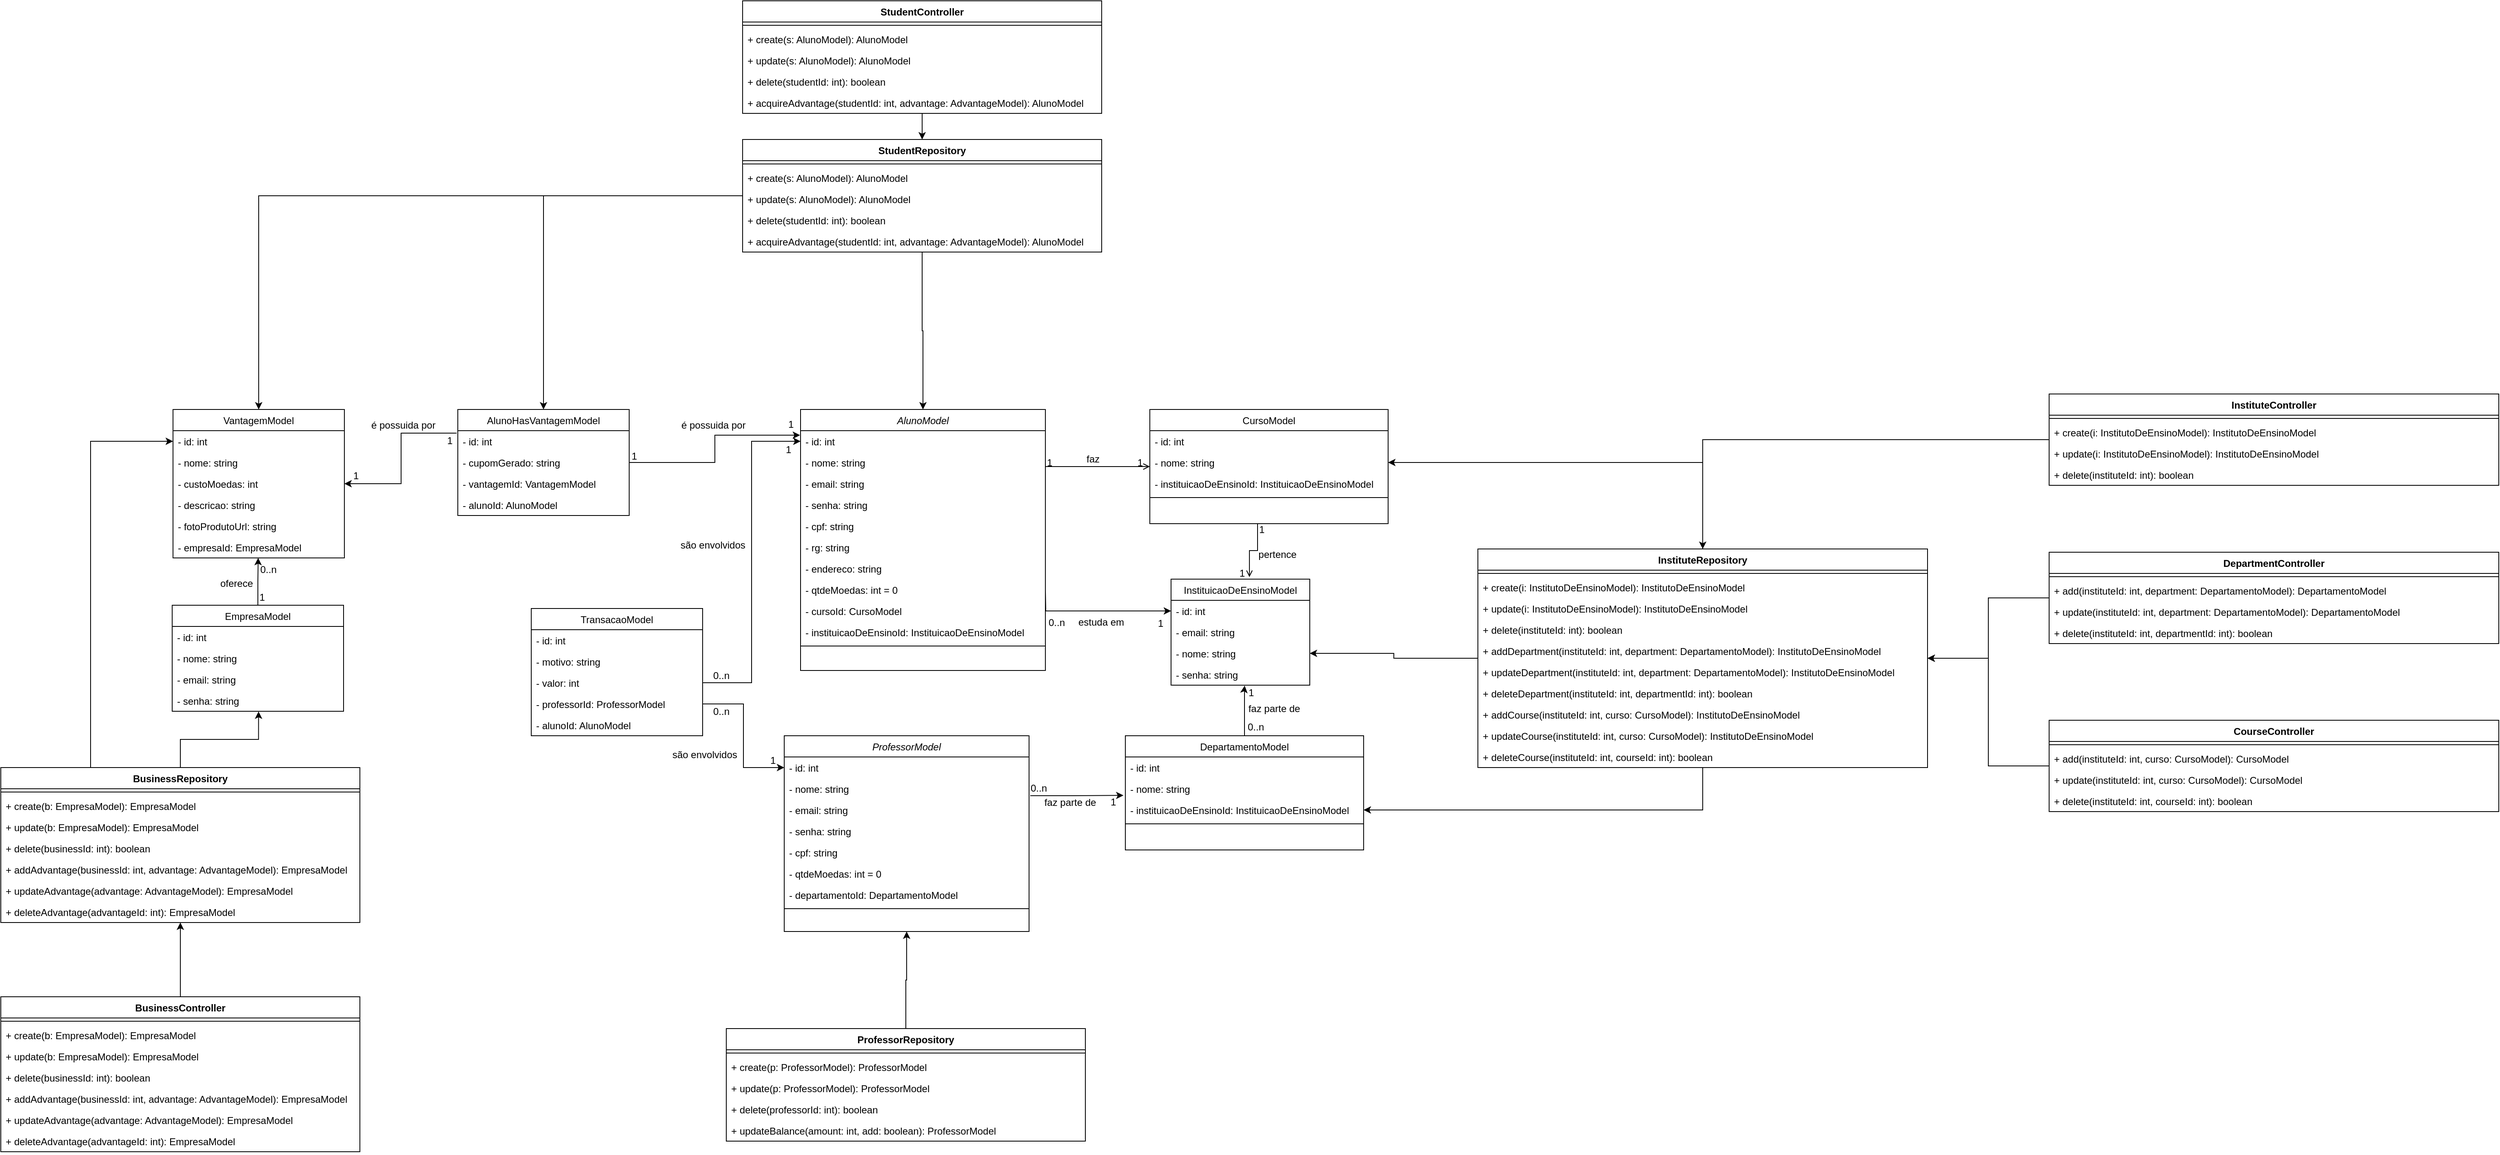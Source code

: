 <mxfile version="20.4.0" type="google"><diagram id="C5RBs43oDa-KdzZeNtuy" name="Page-1"><mxGraphModel grid="1" page="1" gridSize="10" guides="1" tooltips="1" connect="1" arrows="1" fold="1" pageScale="1" pageWidth="827" pageHeight="1169" math="0" shadow="0"><root><mxCell id="WIyWlLk6GJQsqaUBKTNV-0"/><mxCell id="WIyWlLk6GJQsqaUBKTNV-1" parent="WIyWlLk6GJQsqaUBKTNV-0"/><mxCell id="zkfFHV4jXpPFQw0GAbJ--0" value="AlunoModel" style="swimlane;fontStyle=2;align=center;verticalAlign=top;childLayout=stackLayout;horizontal=1;startSize=26;horizontalStack=0;resizeParent=1;resizeLast=0;collapsible=1;marginBottom=0;rounded=0;shadow=0;strokeWidth=1;" vertex="1" parent="WIyWlLk6GJQsqaUBKTNV-1"><mxGeometry x="80" y="120" width="300" height="320" as="geometry"><mxRectangle x="230" y="140" width="160" height="26" as="alternateBounds"/></mxGeometry></mxCell><mxCell id="zkfFHV4jXpPFQw0GAbJ--1" value="- id: int" style="text;align=left;verticalAlign=top;spacingLeft=4;spacingRight=4;overflow=hidden;rotatable=0;points=[[0,0.5],[1,0.5]];portConstraint=eastwest;" vertex="1" parent="zkfFHV4jXpPFQw0GAbJ--0"><mxGeometry y="26" width="300" height="26" as="geometry"/></mxCell><mxCell id="GWnIrYg1Y7RMUdpwBtAG-14" value="- nome: string" style="text;align=left;verticalAlign=top;spacingLeft=4;spacingRight=4;overflow=hidden;rotatable=0;points=[[0,0.5],[1,0.5]];portConstraint=eastwest;" vertex="1" parent="zkfFHV4jXpPFQw0GAbJ--0"><mxGeometry y="52" width="300" height="26" as="geometry"/></mxCell><mxCell id="zkfFHV4jXpPFQw0GAbJ--2" value="- email: string" style="text;align=left;verticalAlign=top;spacingLeft=4;spacingRight=4;overflow=hidden;rotatable=0;points=[[0,0.5],[1,0.5]];portConstraint=eastwest;rounded=0;shadow=0;html=0;" vertex="1" parent="zkfFHV4jXpPFQw0GAbJ--0"><mxGeometry y="78" width="300" height="26" as="geometry"/></mxCell><mxCell id="zkfFHV4jXpPFQw0GAbJ--3" value="- senha: string" style="text;align=left;verticalAlign=top;spacingLeft=4;spacingRight=4;overflow=hidden;rotatable=0;points=[[0,0.5],[1,0.5]];portConstraint=eastwest;rounded=0;shadow=0;html=0;" vertex="1" parent="zkfFHV4jXpPFQw0GAbJ--0"><mxGeometry y="104" width="300" height="26" as="geometry"/></mxCell><mxCell id="GWnIrYg1Y7RMUdpwBtAG-0" value="- cpf: string" style="text;align=left;verticalAlign=top;spacingLeft=4;spacingRight=4;overflow=hidden;rotatable=0;points=[[0,0.5],[1,0.5]];portConstraint=eastwest;rounded=0;shadow=0;html=0;" vertex="1" parent="zkfFHV4jXpPFQw0GAbJ--0"><mxGeometry y="130" width="300" height="26" as="geometry"/></mxCell><mxCell id="GWnIrYg1Y7RMUdpwBtAG-1" value="- rg: string" style="text;align=left;verticalAlign=top;spacingLeft=4;spacingRight=4;overflow=hidden;rotatable=0;points=[[0,0.5],[1,0.5]];portConstraint=eastwest;rounded=0;shadow=0;html=0;" vertex="1" parent="zkfFHV4jXpPFQw0GAbJ--0"><mxGeometry y="156" width="300" height="26" as="geometry"/></mxCell><mxCell id="GWnIrYg1Y7RMUdpwBtAG-2" value="- endereco: string" style="text;align=left;verticalAlign=top;spacingLeft=4;spacingRight=4;overflow=hidden;rotatable=0;points=[[0,0.5],[1,0.5]];portConstraint=eastwest;rounded=0;shadow=0;html=0;" vertex="1" parent="zkfFHV4jXpPFQw0GAbJ--0"><mxGeometry y="182" width="300" height="26" as="geometry"/></mxCell><mxCell id="GWnIrYg1Y7RMUdpwBtAG-31" value="- qtdeMoedas: int = 0" style="text;align=left;verticalAlign=top;spacingLeft=4;spacingRight=4;overflow=hidden;rotatable=0;points=[[0,0.5],[1,0.5]];portConstraint=eastwest;rounded=0;shadow=0;html=0;" vertex="1" parent="zkfFHV4jXpPFQw0GAbJ--0"><mxGeometry y="208" width="300" height="26" as="geometry"/></mxCell><mxCell id="GWnIrYg1Y7RMUdpwBtAG-4" value="- cursoId: CursoModel" style="text;align=left;verticalAlign=top;spacingLeft=4;spacingRight=4;overflow=hidden;rotatable=0;points=[[0,0.5],[1,0.5]];portConstraint=eastwest;rounded=0;shadow=0;html=0;" vertex="1" parent="zkfFHV4jXpPFQw0GAbJ--0"><mxGeometry y="234" width="300" height="26" as="geometry"/></mxCell><mxCell id="GWnIrYg1Y7RMUdpwBtAG-5" value="- instituicaoDeEnsinoId: InstituicaoDeEnsinoModel" style="text;align=left;verticalAlign=top;spacingLeft=4;spacingRight=4;overflow=hidden;rotatable=0;points=[[0,0.5],[1,0.5]];portConstraint=eastwest;rounded=0;shadow=0;html=0;" vertex="1" parent="zkfFHV4jXpPFQw0GAbJ--0"><mxGeometry y="260" width="300" height="26" as="geometry"/></mxCell><mxCell id="zkfFHV4jXpPFQw0GAbJ--4" value="" style="line;html=1;strokeWidth=1;align=left;verticalAlign=middle;spacingTop=-1;spacingLeft=3;spacingRight=3;rotatable=0;labelPosition=right;points=[];portConstraint=eastwest;" vertex="1" parent="zkfFHV4jXpPFQw0GAbJ--0"><mxGeometry y="286" width="300" height="8" as="geometry"/></mxCell><mxCell id="zkfFHV4jXpPFQw0GAbJ--17" value="CursoModel" style="swimlane;fontStyle=0;align=center;verticalAlign=top;childLayout=stackLayout;horizontal=1;startSize=26;horizontalStack=0;resizeParent=1;resizeLast=0;collapsible=1;marginBottom=0;rounded=0;shadow=0;strokeWidth=1;" vertex="1" parent="WIyWlLk6GJQsqaUBKTNV-1"><mxGeometry x="508" y="120" width="292" height="140" as="geometry"><mxRectangle x="550" y="140" width="160" height="26" as="alternateBounds"/></mxGeometry></mxCell><mxCell id="zkfFHV4jXpPFQw0GAbJ--18" value="- id: int" style="text;align=left;verticalAlign=top;spacingLeft=4;spacingRight=4;overflow=hidden;rotatable=0;points=[[0,0.5],[1,0.5]];portConstraint=eastwest;" vertex="1" parent="zkfFHV4jXpPFQw0GAbJ--17"><mxGeometry y="26" width="292" height="26" as="geometry"/></mxCell><mxCell id="zkfFHV4jXpPFQw0GAbJ--19" value="- nome: string" style="text;align=left;verticalAlign=top;spacingLeft=4;spacingRight=4;overflow=hidden;rotatable=0;points=[[0,0.5],[1,0.5]];portConstraint=eastwest;rounded=0;shadow=0;html=0;" vertex="1" parent="zkfFHV4jXpPFQw0GAbJ--17"><mxGeometry y="52" width="292" height="26" as="geometry"/></mxCell><mxCell id="zkfFHV4jXpPFQw0GAbJ--20" value="- instituicaoDeEnsinoId: InstituicaoDeEnsinoModel" style="text;align=left;verticalAlign=top;spacingLeft=4;spacingRight=4;overflow=hidden;rotatable=0;points=[[0,0.5],[1,0.5]];portConstraint=eastwest;rounded=0;shadow=0;html=0;" vertex="1" parent="zkfFHV4jXpPFQw0GAbJ--17"><mxGeometry y="78" width="292" height="26" as="geometry"/></mxCell><mxCell id="zkfFHV4jXpPFQw0GAbJ--23" value="" style="line;html=1;strokeWidth=1;align=left;verticalAlign=middle;spacingTop=-1;spacingLeft=3;spacingRight=3;rotatable=0;labelPosition=right;points=[];portConstraint=eastwest;" vertex="1" parent="zkfFHV4jXpPFQw0GAbJ--17"><mxGeometry y="104" width="292" height="8" as="geometry"/></mxCell><mxCell id="zkfFHV4jXpPFQw0GAbJ--26" value="" style="endArrow=open;shadow=0;strokeWidth=1;rounded=0;endFill=1;edgeStyle=elbowEdgeStyle;elbow=vertical;" edge="1" parent="WIyWlLk6GJQsqaUBKTNV-1" source="zkfFHV4jXpPFQw0GAbJ--0" target="zkfFHV4jXpPFQw0GAbJ--17"><mxGeometry x="0.5" y="41" relative="1" as="geometry"><mxPoint x="380" y="192" as="sourcePoint"/><mxPoint x="540" y="192" as="targetPoint"/><mxPoint x="-40" y="32" as="offset"/></mxGeometry></mxCell><mxCell id="zkfFHV4jXpPFQw0GAbJ--27" value="1" style="resizable=0;align=left;verticalAlign=bottom;labelBackgroundColor=none;fontSize=12;" connectable="0" vertex="1" parent="zkfFHV4jXpPFQw0GAbJ--26"><mxGeometry x="-1" relative="1" as="geometry"><mxPoint y="4" as="offset"/></mxGeometry></mxCell><mxCell id="zkfFHV4jXpPFQw0GAbJ--28" value="1" style="resizable=0;align=right;verticalAlign=bottom;labelBackgroundColor=none;fontSize=12;" connectable="0" vertex="1" parent="zkfFHV4jXpPFQw0GAbJ--26"><mxGeometry x="1" relative="1" as="geometry"><mxPoint x="-7" y="4" as="offset"/></mxGeometry></mxCell><mxCell id="zkfFHV4jXpPFQw0GAbJ--29" value="faz" style="text;html=1;resizable=0;points=[];;align=center;verticalAlign=middle;labelBackgroundColor=none;rounded=0;shadow=0;strokeWidth=1;fontSize=12;" vertex="1" connectable="0" parent="zkfFHV4jXpPFQw0GAbJ--26"><mxGeometry x="0.5" y="49" relative="1" as="geometry"><mxPoint x="-38" y="40" as="offset"/></mxGeometry></mxCell><mxCell id="GWnIrYg1Y7RMUdpwBtAG-20" value="estuda em" style="text;html=1;resizable=0;points=[];;align=center;verticalAlign=middle;labelBackgroundColor=none;rounded=0;shadow=0;strokeWidth=1;fontSize=12;" connectable="0" vertex="1" parent="zkfFHV4jXpPFQw0GAbJ--26"><mxGeometry x="0.5" y="49" relative="1" as="geometry"><mxPoint x="-28" y="240" as="offset"/></mxGeometry></mxCell><mxCell id="GWnIrYg1Y7RMUdpwBtAG-21" value="0..n" style="resizable=0;align=left;verticalAlign=bottom;labelBackgroundColor=none;fontSize=12;" connectable="0" vertex="1" parent="zkfFHV4jXpPFQw0GAbJ--26"><mxGeometry x="-1" relative="1" as="geometry"><mxPoint x="2" y="200" as="offset"/></mxGeometry></mxCell><mxCell id="GWnIrYg1Y7RMUdpwBtAG-22" value="1" style="resizable=0;align=left;verticalAlign=bottom;labelBackgroundColor=none;fontSize=12;" connectable="0" vertex="1" parent="zkfFHV4jXpPFQw0GAbJ--26"><mxGeometry x="-1" relative="1" as="geometry"><mxPoint x="136" y="201" as="offset"/></mxGeometry></mxCell><mxCell id="GWnIrYg1Y7RMUdpwBtAG-35" value="faz parte de" style="text;html=1;resizable=0;points=[];;align=center;verticalAlign=middle;labelBackgroundColor=none;rounded=0;shadow=0;strokeWidth=1;fontSize=12;" connectable="0" vertex="1" parent="zkfFHV4jXpPFQw0GAbJ--26"><mxGeometry x="0.5" y="49" relative="1" as="geometry"><mxPoint x="184" y="346" as="offset"/></mxGeometry></mxCell><mxCell id="GWnIrYg1Y7RMUdpwBtAG-36" value="1" style="resizable=0;align=left;verticalAlign=bottom;labelBackgroundColor=none;fontSize=12;" connectable="0" vertex="1" parent="zkfFHV4jXpPFQw0GAbJ--26"><mxGeometry x="-1" relative="1" as="geometry"><mxPoint x="247" y="286" as="offset"/></mxGeometry></mxCell><mxCell id="GWnIrYg1Y7RMUdpwBtAG-37" value="0..n" style="resizable=0;align=left;verticalAlign=bottom;labelBackgroundColor=none;fontSize=12;" connectable="0" vertex="1" parent="zkfFHV4jXpPFQw0GAbJ--26"><mxGeometry x="-1" relative="1" as="geometry"><mxPoint x="246" y="328" as="offset"/></mxGeometry></mxCell><mxCell id="GWnIrYg1Y7RMUdpwBtAG-53" value="1" style="resizable=0;align=left;verticalAlign=bottom;labelBackgroundColor=none;fontSize=12;" connectable="0" vertex="1" parent="zkfFHV4jXpPFQw0GAbJ--26"><mxGeometry x="-1" relative="1" as="geometry"><mxPoint x="78" y="420" as="offset"/></mxGeometry></mxCell><mxCell id="GWnIrYg1Y7RMUdpwBtAG-54" value="faz parte de" style="text;html=1;resizable=0;points=[];;align=center;verticalAlign=middle;labelBackgroundColor=none;rounded=0;shadow=0;strokeWidth=1;fontSize=12;" connectable="0" vertex="1" parent="zkfFHV4jXpPFQw0GAbJ--26"><mxGeometry x="0.5" y="49" relative="1" as="geometry"><mxPoint x="-66" y="461" as="offset"/></mxGeometry></mxCell><mxCell id="GWnIrYg1Y7RMUdpwBtAG-55" value="0..n" style="resizable=0;align=left;verticalAlign=bottom;labelBackgroundColor=none;fontSize=12;" connectable="0" vertex="1" parent="zkfFHV4jXpPFQw0GAbJ--26"><mxGeometry x="-1" relative="1" as="geometry"><mxPoint x="-20" y="403" as="offset"/></mxGeometry></mxCell><mxCell id="GWnIrYg1Y7RMUdpwBtAG-68" value="1" style="resizable=0;align=left;verticalAlign=bottom;labelBackgroundColor=none;fontSize=12;" connectable="0" vertex="1" parent="zkfFHV4jXpPFQw0GAbJ--26"><mxGeometry x="-1" relative="1" as="geometry"><mxPoint x="-320" y="-12" as="offset"/></mxGeometry></mxCell><mxCell id="GWnIrYg1Y7RMUdpwBtAG-69" value="0..n" style="resizable=0;align=left;verticalAlign=bottom;labelBackgroundColor=none;fontSize=12;" connectable="0" vertex="1" parent="zkfFHV4jXpPFQw0GAbJ--26"><mxGeometry x="-1" relative="1" as="geometry"><mxPoint x="-409" y="265" as="offset"/></mxGeometry></mxCell><mxCell id="GWnIrYg1Y7RMUdpwBtAG-70" value="são envolvidos" style="resizable=0;align=left;verticalAlign=bottom;labelBackgroundColor=none;fontSize=12;" connectable="0" vertex="1" parent="zkfFHV4jXpPFQw0GAbJ--26"><mxGeometry x="-1" relative="1" as="geometry"><mxPoint x="-449" y="105" as="offset"/></mxGeometry></mxCell><mxCell id="GWnIrYg1Y7RMUdpwBtAG-72" value="0..n" style="resizable=0;align=left;verticalAlign=bottom;labelBackgroundColor=none;fontSize=12;" connectable="0" vertex="1" parent="zkfFHV4jXpPFQw0GAbJ--26"><mxGeometry x="-1" relative="1" as="geometry"><mxPoint x="-409" y="309" as="offset"/></mxGeometry></mxCell><mxCell id="GWnIrYg1Y7RMUdpwBtAG-73" value="1" style="resizable=0;align=left;verticalAlign=bottom;labelBackgroundColor=none;fontSize=12;" connectable="0" vertex="1" parent="zkfFHV4jXpPFQw0GAbJ--26"><mxGeometry x="-1" relative="1" as="geometry"><mxPoint x="-339" y="369" as="offset"/></mxGeometry></mxCell><mxCell id="GWnIrYg1Y7RMUdpwBtAG-74" value="são envolvidos" style="resizable=0;align=left;verticalAlign=bottom;labelBackgroundColor=none;fontSize=12;" connectable="0" vertex="1" parent="zkfFHV4jXpPFQw0GAbJ--26"><mxGeometry x="-1" relative="1" as="geometry"><mxPoint x="-459" y="362" as="offset"/></mxGeometry></mxCell><mxCell id="GWnIrYg1Y7RMUdpwBtAG-90" value="oferece" style="resizable=0;align=left;verticalAlign=bottom;labelBackgroundColor=none;fontSize=12;" connectable="0" vertex="1" parent="zkfFHV4jXpPFQw0GAbJ--26"><mxGeometry x="-1" relative="1" as="geometry"><mxPoint x="-1013" y="152" as="offset"/></mxGeometry></mxCell><mxCell id="GWnIrYg1Y7RMUdpwBtAG-91" value="1" style="resizable=0;align=left;verticalAlign=bottom;labelBackgroundColor=none;fontSize=12;" connectable="0" vertex="1" parent="zkfFHV4jXpPFQw0GAbJ--26"><mxGeometry x="-1" relative="1" as="geometry"><mxPoint x="-965" y="169" as="offset"/></mxGeometry></mxCell><mxCell id="GWnIrYg1Y7RMUdpwBtAG-92" value="0..n" style="resizable=0;align=left;verticalAlign=bottom;labelBackgroundColor=none;fontSize=12;" connectable="0" vertex="1" parent="zkfFHV4jXpPFQw0GAbJ--26"><mxGeometry x="-1" relative="1" as="geometry"><mxPoint x="-964" y="135" as="offset"/></mxGeometry></mxCell><mxCell id="GWnIrYg1Y7RMUdpwBtAG-102" value="1" style="resizable=0;align=left;verticalAlign=bottom;labelBackgroundColor=none;fontSize=12;" connectable="0" vertex="1" parent="zkfFHV4jXpPFQw0GAbJ--26"><mxGeometry x="-1" relative="1" as="geometry"><mxPoint x="-850" y="20" as="offset"/></mxGeometry></mxCell><mxCell id="GWnIrYg1Y7RMUdpwBtAG-103" value="1" style="resizable=0;align=left;verticalAlign=bottom;labelBackgroundColor=none;fontSize=12;" connectable="0" vertex="1" parent="zkfFHV4jXpPFQw0GAbJ--26"><mxGeometry x="-1" relative="1" as="geometry"><mxPoint x="-735" y="-23" as="offset"/></mxGeometry></mxCell><mxCell id="GWnIrYg1Y7RMUdpwBtAG-104" value="é possuida por" style="resizable=1;align=left;verticalAlign=bottom;labelBackgroundColor=none;fontSize=12;movable=1;rotatable=1;deletable=1;editable=1;connectable=1;" connectable="0" vertex="1" parent="zkfFHV4jXpPFQw0GAbJ--26"><mxGeometry x="-1" relative="1" as="geometry"><mxPoint x="-828" y="-42" as="offset"/></mxGeometry></mxCell><mxCell id="GWnIrYg1Y7RMUdpwBtAG-106" value="1" style="resizable=0;align=left;verticalAlign=bottom;labelBackgroundColor=none;fontSize=12;" connectable="0" vertex="1" parent="zkfFHV4jXpPFQw0GAbJ--26"><mxGeometry x="-1" relative="1" as="geometry"><mxPoint x="-317" y="-43" as="offset"/></mxGeometry></mxCell><mxCell id="GWnIrYg1Y7RMUdpwBtAG-107" value="1" style="resizable=0;align=left;verticalAlign=bottom;labelBackgroundColor=none;fontSize=12;" connectable="0" vertex="1" parent="zkfFHV4jXpPFQw0GAbJ--26"><mxGeometry x="-1" relative="1" as="geometry"><mxPoint x="-509" y="-4" as="offset"/></mxGeometry></mxCell><mxCell id="GWnIrYg1Y7RMUdpwBtAG-109" value="é possuida por" style="resizable=1;align=left;verticalAlign=bottom;labelBackgroundColor=none;fontSize=12;movable=1;rotatable=1;deletable=1;editable=1;connectable=1;" connectable="0" vertex="1" parent="zkfFHV4jXpPFQw0GAbJ--26"><mxGeometry x="-1" relative="1" as="geometry"><mxPoint x="-448" y="-42" as="offset"/></mxGeometry></mxCell><mxCell id="GWnIrYg1Y7RMUdpwBtAG-6" value="InstituicaoDeEnsinoModel" style="swimlane;fontStyle=0;childLayout=stackLayout;horizontal=1;startSize=26;fillColor=none;horizontalStack=0;resizeParent=1;resizeParentMax=0;resizeLast=0;collapsible=1;marginBottom=0;" vertex="1" parent="WIyWlLk6GJQsqaUBKTNV-1"><mxGeometry x="534" y="328" width="170" height="130" as="geometry"/></mxCell><mxCell id="GWnIrYg1Y7RMUdpwBtAG-7" value="- id: int" style="text;strokeColor=none;fillColor=none;align=left;verticalAlign=top;spacingLeft=4;spacingRight=4;overflow=hidden;rotatable=0;points=[[0,0.5],[1,0.5]];portConstraint=eastwest;" vertex="1" parent="GWnIrYg1Y7RMUdpwBtAG-6"><mxGeometry y="26" width="170" height="26" as="geometry"/></mxCell><mxCell id="GWnIrYg1Y7RMUdpwBtAG-23" value="- email: string" style="text;strokeColor=none;fillColor=none;align=left;verticalAlign=top;spacingLeft=4;spacingRight=4;overflow=hidden;rotatable=0;points=[[0,0.5],[1,0.5]];portConstraint=eastwest;" vertex="1" parent="GWnIrYg1Y7RMUdpwBtAG-6"><mxGeometry y="52" width="170" height="26" as="geometry"/></mxCell><mxCell id="GWnIrYg1Y7RMUdpwBtAG-8" value="- nome: string" style="text;strokeColor=none;fillColor=none;align=left;verticalAlign=top;spacingLeft=4;spacingRight=4;overflow=hidden;rotatable=0;points=[[0,0.5],[1,0.5]];portConstraint=eastwest;" vertex="1" parent="GWnIrYg1Y7RMUdpwBtAG-6"><mxGeometry y="78" width="170" height="26" as="geometry"/></mxCell><mxCell id="GWnIrYg1Y7RMUdpwBtAG-24" value="- senha: string" style="text;strokeColor=none;fillColor=none;align=left;verticalAlign=top;spacingLeft=4;spacingRight=4;overflow=hidden;rotatable=0;points=[[0,0.5],[1,0.5]];portConstraint=eastwest;" vertex="1" parent="GWnIrYg1Y7RMUdpwBtAG-6"><mxGeometry y="104" width="170" height="26" as="geometry"/></mxCell><mxCell id="GWnIrYg1Y7RMUdpwBtAG-15" value="" style="endArrow=open;shadow=0;strokeWidth=1;rounded=0;endFill=1;edgeStyle=elbowEdgeStyle;elbow=vertical;entryX=0.565;entryY=-0.019;entryDx=0;entryDy=0;entryPerimeter=0;" edge="1" parent="WIyWlLk6GJQsqaUBKTNV-1" target="GWnIrYg1Y7RMUdpwBtAG-6"><mxGeometry x="0.5" y="41" relative="1" as="geometry"><mxPoint x="640" y="260" as="sourcePoint"/><mxPoint x="630" y="260" as="targetPoint"/><mxPoint x="-40" y="32" as="offset"/></mxGeometry></mxCell><mxCell id="GWnIrYg1Y7RMUdpwBtAG-16" value="1" style="resizable=0;align=left;verticalAlign=bottom;labelBackgroundColor=none;fontSize=12;" connectable="0" vertex="1" parent="GWnIrYg1Y7RMUdpwBtAG-15"><mxGeometry x="-1" relative="1" as="geometry"><mxPoint y="16" as="offset"/></mxGeometry></mxCell><mxCell id="GWnIrYg1Y7RMUdpwBtAG-17" value="1" style="resizable=0;align=right;verticalAlign=bottom;labelBackgroundColor=none;fontSize=12;" connectable="0" vertex="1" parent="GWnIrYg1Y7RMUdpwBtAG-15"><mxGeometry x="1" relative="1" as="geometry"><mxPoint x="-4" y="4" as="offset"/></mxGeometry></mxCell><mxCell id="GWnIrYg1Y7RMUdpwBtAG-18" value="pertence" style="text;html=1;resizable=0;points=[];;align=center;verticalAlign=middle;labelBackgroundColor=none;rounded=0;shadow=0;strokeWidth=1;fontSize=12;" connectable="0" vertex="1" parent="GWnIrYg1Y7RMUdpwBtAG-15"><mxGeometry x="0.5" y="49" relative="1" as="geometry"><mxPoint x="-15" y="-9" as="offset"/></mxGeometry></mxCell><mxCell id="GWnIrYg1Y7RMUdpwBtAG-19" style="edgeStyle=orthogonalEdgeStyle;rounded=0;orthogonalLoop=1;jettySize=auto;html=1;exitX=1;exitY=0.5;exitDx=0;exitDy=0;entryX=0;entryY=0.5;entryDx=0;entryDy=0;" edge="1" parent="WIyWlLk6GJQsqaUBKTNV-1" target="GWnIrYg1Y7RMUdpwBtAG-7"><mxGeometry relative="1" as="geometry"><mxPoint x="380" y="341" as="sourcePoint"/></mxGeometry></mxCell><mxCell id="GWnIrYg1Y7RMUdpwBtAG-26" value="DepartamentoModel" style="swimlane;fontStyle=0;align=center;verticalAlign=top;childLayout=stackLayout;horizontal=1;startSize=26;horizontalStack=0;resizeParent=1;resizeLast=0;collapsible=1;marginBottom=0;rounded=0;shadow=0;strokeWidth=1;" vertex="1" parent="WIyWlLk6GJQsqaUBKTNV-1"><mxGeometry x="478" y="520" width="292" height="140" as="geometry"><mxRectangle x="550" y="140" width="160" height="26" as="alternateBounds"/></mxGeometry></mxCell><mxCell id="GWnIrYg1Y7RMUdpwBtAG-27" value="- id: int" style="text;align=left;verticalAlign=top;spacingLeft=4;spacingRight=4;overflow=hidden;rotatable=0;points=[[0,0.5],[1,0.5]];portConstraint=eastwest;" vertex="1" parent="GWnIrYg1Y7RMUdpwBtAG-26"><mxGeometry y="26" width="292" height="26" as="geometry"/></mxCell><mxCell id="GWnIrYg1Y7RMUdpwBtAG-28" value="- nome: string" style="text;align=left;verticalAlign=top;spacingLeft=4;spacingRight=4;overflow=hidden;rotatable=0;points=[[0,0.5],[1,0.5]];portConstraint=eastwest;rounded=0;shadow=0;html=0;" vertex="1" parent="GWnIrYg1Y7RMUdpwBtAG-26"><mxGeometry y="52" width="292" height="26" as="geometry"/></mxCell><mxCell id="GWnIrYg1Y7RMUdpwBtAG-29" value="- instituicaoDeEnsinoId: InstituicaoDeEnsinoModel" style="text;align=left;verticalAlign=top;spacingLeft=4;spacingRight=4;overflow=hidden;rotatable=0;points=[[0,0.5],[1,0.5]];portConstraint=eastwest;rounded=0;shadow=0;html=0;" vertex="1" parent="GWnIrYg1Y7RMUdpwBtAG-26"><mxGeometry y="78" width="292" height="26" as="geometry"/></mxCell><mxCell id="GWnIrYg1Y7RMUdpwBtAG-30" value="" style="line;html=1;strokeWidth=1;align=left;verticalAlign=middle;spacingTop=-1;spacingLeft=3;spacingRight=3;rotatable=0;labelPosition=right;points=[];portConstraint=eastwest;" vertex="1" parent="GWnIrYg1Y7RMUdpwBtAG-26"><mxGeometry y="104" width="292" height="8" as="geometry"/></mxCell><mxCell id="GWnIrYg1Y7RMUdpwBtAG-38" style="edgeStyle=orthogonalEdgeStyle;rounded=0;orthogonalLoop=1;jettySize=auto;html=1;exitX=0.5;exitY=0;exitDx=0;exitDy=0;entryX=0.531;entryY=1.021;entryDx=0;entryDy=0;entryPerimeter=0;" edge="1" parent="WIyWlLk6GJQsqaUBKTNV-1" source="GWnIrYg1Y7RMUdpwBtAG-26" target="GWnIrYg1Y7RMUdpwBtAG-24"><mxGeometry relative="1" as="geometry"><mxPoint x="680" y="492" as="sourcePoint"/><mxPoint x="834" y="544.0" as="targetPoint"/><Array as="points"><mxPoint x="624" y="461"/><mxPoint x="624" y="461"/></Array></mxGeometry></mxCell><mxCell id="GWnIrYg1Y7RMUdpwBtAG-39" value="ProfessorModel" style="swimlane;fontStyle=2;align=center;verticalAlign=top;childLayout=stackLayout;horizontal=1;startSize=26;horizontalStack=0;resizeParent=1;resizeLast=0;collapsible=1;marginBottom=0;rounded=0;shadow=0;strokeWidth=1;" vertex="1" parent="WIyWlLk6GJQsqaUBKTNV-1"><mxGeometry x="60" y="520" width="300" height="240" as="geometry"><mxRectangle x="230" y="140" width="160" height="26" as="alternateBounds"/></mxGeometry></mxCell><mxCell id="GWnIrYg1Y7RMUdpwBtAG-40" value="- id: int" style="text;align=left;verticalAlign=top;spacingLeft=4;spacingRight=4;overflow=hidden;rotatable=0;points=[[0,0.5],[1,0.5]];portConstraint=eastwest;" vertex="1" parent="GWnIrYg1Y7RMUdpwBtAG-39"><mxGeometry y="26" width="300" height="26" as="geometry"/></mxCell><mxCell id="GWnIrYg1Y7RMUdpwBtAG-41" value="- nome: string" style="text;align=left;verticalAlign=top;spacingLeft=4;spacingRight=4;overflow=hidden;rotatable=0;points=[[0,0.5],[1,0.5]];portConstraint=eastwest;" vertex="1" parent="GWnIrYg1Y7RMUdpwBtAG-39"><mxGeometry y="52" width="300" height="26" as="geometry"/></mxCell><mxCell id="GWnIrYg1Y7RMUdpwBtAG-42" value="- email: string" style="text;align=left;verticalAlign=top;spacingLeft=4;spacingRight=4;overflow=hidden;rotatable=0;points=[[0,0.5],[1,0.5]];portConstraint=eastwest;rounded=0;shadow=0;html=0;" vertex="1" parent="GWnIrYg1Y7RMUdpwBtAG-39"><mxGeometry y="78" width="300" height="26" as="geometry"/></mxCell><mxCell id="GWnIrYg1Y7RMUdpwBtAG-43" value="- senha: string" style="text;align=left;verticalAlign=top;spacingLeft=4;spacingRight=4;overflow=hidden;rotatable=0;points=[[0,0.5],[1,0.5]];portConstraint=eastwest;rounded=0;shadow=0;html=0;" vertex="1" parent="GWnIrYg1Y7RMUdpwBtAG-39"><mxGeometry y="104" width="300" height="26" as="geometry"/></mxCell><mxCell id="GWnIrYg1Y7RMUdpwBtAG-44" value="- cpf: string" style="text;align=left;verticalAlign=top;spacingLeft=4;spacingRight=4;overflow=hidden;rotatable=0;points=[[0,0.5],[1,0.5]];portConstraint=eastwest;rounded=0;shadow=0;html=0;" vertex="1" parent="GWnIrYg1Y7RMUdpwBtAG-39"><mxGeometry y="130" width="300" height="26" as="geometry"/></mxCell><mxCell id="GWnIrYg1Y7RMUdpwBtAG-48" value="- qtdeMoedas: int = 0" style="text;align=left;verticalAlign=top;spacingLeft=4;spacingRight=4;overflow=hidden;rotatable=0;points=[[0,0.5],[1,0.5]];portConstraint=eastwest;rounded=0;shadow=0;html=0;" vertex="1" parent="GWnIrYg1Y7RMUdpwBtAG-39"><mxGeometry y="156" width="300" height="26" as="geometry"/></mxCell><mxCell id="GWnIrYg1Y7RMUdpwBtAG-49" value="- departamentoId: DepartamentoModel" style="text;align=left;verticalAlign=top;spacingLeft=4;spacingRight=4;overflow=hidden;rotatable=0;points=[[0,0.5],[1,0.5]];portConstraint=eastwest;rounded=0;shadow=0;html=0;" vertex="1" parent="GWnIrYg1Y7RMUdpwBtAG-39"><mxGeometry y="182" width="300" height="26" as="geometry"/></mxCell><mxCell id="GWnIrYg1Y7RMUdpwBtAG-51" value="" style="line;html=1;strokeWidth=1;align=left;verticalAlign=middle;spacingTop=-1;spacingLeft=3;spacingRight=3;rotatable=0;labelPosition=right;points=[];portConstraint=eastwest;" vertex="1" parent="GWnIrYg1Y7RMUdpwBtAG-39"><mxGeometry y="208" width="300" height="8" as="geometry"/></mxCell><mxCell id="GWnIrYg1Y7RMUdpwBtAG-52" style="edgeStyle=orthogonalEdgeStyle;rounded=0;orthogonalLoop=1;jettySize=auto;html=1;exitX=1.005;exitY=0.827;exitDx=0;exitDy=0;entryX=-0.008;entryY=0.813;entryDx=0;entryDy=0;entryPerimeter=0;exitPerimeter=0;" edge="1" parent="WIyWlLk6GJQsqaUBKTNV-1" source="GWnIrYg1Y7RMUdpwBtAG-41" target="GWnIrYg1Y7RMUdpwBtAG-28"><mxGeometry relative="1" as="geometry"><mxPoint x="414.0" y="590" as="sourcePoint"/><mxPoint x="414.27" y="528.546" as="targetPoint"/><Array as="points"><mxPoint x="414" y="594"/></Array></mxGeometry></mxCell><mxCell id="GWnIrYg1Y7RMUdpwBtAG-60" value="TransacaoModel" style="swimlane;fontStyle=0;childLayout=stackLayout;horizontal=1;startSize=26;fillColor=none;horizontalStack=0;resizeParent=1;resizeParentMax=0;resizeLast=0;collapsible=1;marginBottom=0;" vertex="1" parent="WIyWlLk6GJQsqaUBKTNV-1"><mxGeometry x="-250" y="364" width="210" height="156" as="geometry"/></mxCell><mxCell id="GWnIrYg1Y7RMUdpwBtAG-61" value="- id: int" style="text;strokeColor=none;fillColor=none;align=left;verticalAlign=top;spacingLeft=4;spacingRight=4;overflow=hidden;rotatable=0;points=[[0,0.5],[1,0.5]];portConstraint=eastwest;" vertex="1" parent="GWnIrYg1Y7RMUdpwBtAG-60"><mxGeometry y="26" width="210" height="26" as="geometry"/></mxCell><mxCell id="GWnIrYg1Y7RMUdpwBtAG-62" value="- motivo: string" style="text;strokeColor=none;fillColor=none;align=left;verticalAlign=top;spacingLeft=4;spacingRight=4;overflow=hidden;rotatable=0;points=[[0,0.5],[1,0.5]];portConstraint=eastwest;" vertex="1" parent="GWnIrYg1Y7RMUdpwBtAG-60"><mxGeometry y="52" width="210" height="26" as="geometry"/></mxCell><mxCell id="GWnIrYg1Y7RMUdpwBtAG-63" value="- valor: int" style="text;strokeColor=none;fillColor=none;align=left;verticalAlign=top;spacingLeft=4;spacingRight=4;overflow=hidden;rotatable=0;points=[[0,0.5],[1,0.5]];portConstraint=eastwest;" vertex="1" parent="GWnIrYg1Y7RMUdpwBtAG-60"><mxGeometry y="78" width="210" height="26" as="geometry"/></mxCell><mxCell id="GWnIrYg1Y7RMUdpwBtAG-64" value="- professorId: ProfessorModel" style="text;strokeColor=none;fillColor=none;align=left;verticalAlign=top;spacingLeft=4;spacingRight=4;overflow=hidden;rotatable=0;points=[[0,0.5],[1,0.5]];portConstraint=eastwest;" vertex="1" parent="GWnIrYg1Y7RMUdpwBtAG-60"><mxGeometry y="104" width="210" height="26" as="geometry"/></mxCell><mxCell id="GWnIrYg1Y7RMUdpwBtAG-65" value="- alunoId: AlunoModel" style="text;strokeColor=none;fillColor=none;align=left;verticalAlign=top;spacingLeft=4;spacingRight=4;overflow=hidden;rotatable=0;points=[[0,0.5],[1,0.5]];portConstraint=eastwest;" vertex="1" parent="GWnIrYg1Y7RMUdpwBtAG-60"><mxGeometry y="130" width="210" height="26" as="geometry"/></mxCell><mxCell id="GWnIrYg1Y7RMUdpwBtAG-66" style="edgeStyle=orthogonalEdgeStyle;rounded=0;orthogonalLoop=1;jettySize=auto;html=1;exitX=1;exitY=0.5;exitDx=0;exitDy=0;entryX=0;entryY=0.5;entryDx=0;entryDy=0;" edge="1" parent="WIyWlLk6GJQsqaUBKTNV-1" source="GWnIrYg1Y7RMUdpwBtAG-63" target="zkfFHV4jXpPFQw0GAbJ--1"><mxGeometry relative="1" as="geometry"/></mxCell><mxCell id="GWnIrYg1Y7RMUdpwBtAG-71" style="edgeStyle=orthogonalEdgeStyle;rounded=0;orthogonalLoop=1;jettySize=auto;html=1;entryX=0;entryY=0.5;entryDx=0;entryDy=0;" edge="1" parent="WIyWlLk6GJQsqaUBKTNV-1" source="GWnIrYg1Y7RMUdpwBtAG-64" target="GWnIrYg1Y7RMUdpwBtAG-40"><mxGeometry relative="1" as="geometry"/></mxCell><mxCell id="GWnIrYg1Y7RMUdpwBtAG-101" style="edgeStyle=orthogonalEdgeStyle;rounded=0;orthogonalLoop=1;jettySize=auto;html=1;entryX=-0.007;entryY=0.115;entryDx=0;entryDy=0;entryPerimeter=0;startArrow=classic;startFill=1;endArrow=none;endFill=0;" edge="1" parent="WIyWlLk6GJQsqaUBKTNV-1" source="GWnIrYg1Y7RMUdpwBtAG-75" target="GWnIrYg1Y7RMUdpwBtAG-94"><mxGeometry relative="1" as="geometry"/></mxCell><mxCell id="GWnIrYg1Y7RMUdpwBtAG-75" value="VantagemModel" style="swimlane;fontStyle=0;childLayout=stackLayout;horizontal=1;startSize=26;fillColor=none;horizontalStack=0;resizeParent=1;resizeParentMax=0;resizeLast=0;collapsible=1;marginBottom=0;" vertex="1" parent="WIyWlLk6GJQsqaUBKTNV-1"><mxGeometry x="-689" y="120" width="210" height="182" as="geometry"/></mxCell><mxCell id="GWnIrYg1Y7RMUdpwBtAG-76" value="- id: int" style="text;strokeColor=none;fillColor=none;align=left;verticalAlign=top;spacingLeft=4;spacingRight=4;overflow=hidden;rotatable=0;points=[[0,0.5],[1,0.5]];portConstraint=eastwest;" vertex="1" parent="GWnIrYg1Y7RMUdpwBtAG-75"><mxGeometry y="26" width="210" height="26" as="geometry"/></mxCell><mxCell id="GWnIrYg1Y7RMUdpwBtAG-77" value="- nome: string" style="text;strokeColor=none;fillColor=none;align=left;verticalAlign=top;spacingLeft=4;spacingRight=4;overflow=hidden;rotatable=0;points=[[0,0.5],[1,0.5]];portConstraint=eastwest;" vertex="1" parent="GWnIrYg1Y7RMUdpwBtAG-75"><mxGeometry y="52" width="210" height="26" as="geometry"/></mxCell><mxCell id="GWnIrYg1Y7RMUdpwBtAG-78" value="- custoMoedas: int" style="text;strokeColor=none;fillColor=none;align=left;verticalAlign=top;spacingLeft=4;spacingRight=4;overflow=hidden;rotatable=0;points=[[0,0.5],[1,0.5]];portConstraint=eastwest;" vertex="1" parent="GWnIrYg1Y7RMUdpwBtAG-75"><mxGeometry y="78" width="210" height="26" as="geometry"/></mxCell><mxCell id="GWnIrYg1Y7RMUdpwBtAG-79" value="- descricao: string" style="text;strokeColor=none;fillColor=none;align=left;verticalAlign=top;spacingLeft=4;spacingRight=4;overflow=hidden;rotatable=0;points=[[0,0.5],[1,0.5]];portConstraint=eastwest;" vertex="1" parent="GWnIrYg1Y7RMUdpwBtAG-75"><mxGeometry y="104" width="210" height="26" as="geometry"/></mxCell><mxCell id="GWnIrYg1Y7RMUdpwBtAG-80" value="- fotoProdutoUrl: string" style="text;strokeColor=none;fillColor=none;align=left;verticalAlign=top;spacingLeft=4;spacingRight=4;overflow=hidden;rotatable=0;points=[[0,0.5],[1,0.5]];portConstraint=eastwest;" vertex="1" parent="GWnIrYg1Y7RMUdpwBtAG-75"><mxGeometry y="130" width="210" height="26" as="geometry"/></mxCell><mxCell id="GWnIrYg1Y7RMUdpwBtAG-81" value="- empresaId: EmpresaModel" style="text;strokeColor=none;fillColor=none;align=left;verticalAlign=top;spacingLeft=4;spacingRight=4;overflow=hidden;rotatable=0;points=[[0,0.5],[1,0.5]];portConstraint=eastwest;" vertex="1" parent="GWnIrYg1Y7RMUdpwBtAG-75"><mxGeometry y="156" width="210" height="26" as="geometry"/></mxCell><mxCell id="GWnIrYg1Y7RMUdpwBtAG-89" style="edgeStyle=orthogonalEdgeStyle;rounded=0;orthogonalLoop=1;jettySize=auto;html=1;exitX=0.5;exitY=0;exitDx=0;exitDy=0;entryX=0.497;entryY=1;entryDx=0;entryDy=0;entryPerimeter=0;" edge="1" parent="WIyWlLk6GJQsqaUBKTNV-1" source="GWnIrYg1Y7RMUdpwBtAG-82" target="GWnIrYg1Y7RMUdpwBtAG-81"><mxGeometry relative="1" as="geometry"><mxPoint x="-585" y="310" as="targetPoint"/></mxGeometry></mxCell><mxCell id="GWnIrYg1Y7RMUdpwBtAG-82" value="EmpresaModel" style="swimlane;fontStyle=0;childLayout=stackLayout;horizontal=1;startSize=26;fillColor=none;horizontalStack=0;resizeParent=1;resizeParentMax=0;resizeLast=0;collapsible=1;marginBottom=0;" vertex="1" parent="WIyWlLk6GJQsqaUBKTNV-1"><mxGeometry x="-690" y="360" width="210" height="130" as="geometry"/></mxCell><mxCell id="GWnIrYg1Y7RMUdpwBtAG-83" value="- id: int" style="text;strokeColor=none;fillColor=none;align=left;verticalAlign=top;spacingLeft=4;spacingRight=4;overflow=hidden;rotatable=0;points=[[0,0.5],[1,0.5]];portConstraint=eastwest;" vertex="1" parent="GWnIrYg1Y7RMUdpwBtAG-82"><mxGeometry y="26" width="210" height="26" as="geometry"/></mxCell><mxCell id="GWnIrYg1Y7RMUdpwBtAG-84" value="- nome: string" style="text;strokeColor=none;fillColor=none;align=left;verticalAlign=top;spacingLeft=4;spacingRight=4;overflow=hidden;rotatable=0;points=[[0,0.5],[1,0.5]];portConstraint=eastwest;" vertex="1" parent="GWnIrYg1Y7RMUdpwBtAG-82"><mxGeometry y="52" width="210" height="26" as="geometry"/></mxCell><mxCell id="GWnIrYg1Y7RMUdpwBtAG-85" value="- email: string" style="text;strokeColor=none;fillColor=none;align=left;verticalAlign=top;spacingLeft=4;spacingRight=4;overflow=hidden;rotatable=0;points=[[0,0.5],[1,0.5]];portConstraint=eastwest;" vertex="1" parent="GWnIrYg1Y7RMUdpwBtAG-82"><mxGeometry y="78" width="210" height="26" as="geometry"/></mxCell><mxCell id="GWnIrYg1Y7RMUdpwBtAG-86" value="- senha: string" style="text;strokeColor=none;fillColor=none;align=left;verticalAlign=top;spacingLeft=4;spacingRight=4;overflow=hidden;rotatable=0;points=[[0,0.5],[1,0.5]];portConstraint=eastwest;" vertex="1" parent="GWnIrYg1Y7RMUdpwBtAG-82"><mxGeometry y="104" width="210" height="26" as="geometry"/></mxCell><mxCell id="GWnIrYg1Y7RMUdpwBtAG-105" style="edgeStyle=orthogonalEdgeStyle;rounded=0;orthogonalLoop=1;jettySize=auto;html=1;entryX=-0.002;entryY=0.212;entryDx=0;entryDy=0;entryPerimeter=0;startArrow=none;startFill=0;endArrow=classic;endFill=1;" edge="1" parent="WIyWlLk6GJQsqaUBKTNV-1" source="GWnIrYg1Y7RMUdpwBtAG-93" target="zkfFHV4jXpPFQw0GAbJ--1"><mxGeometry relative="1" as="geometry"/></mxCell><mxCell id="GWnIrYg1Y7RMUdpwBtAG-93" value="AlunoHasVantagemModel" style="swimlane;fontStyle=0;childLayout=stackLayout;horizontal=1;startSize=26;fillColor=none;horizontalStack=0;resizeParent=1;resizeParentMax=0;resizeLast=0;collapsible=1;marginBottom=0;" vertex="1" parent="WIyWlLk6GJQsqaUBKTNV-1"><mxGeometry x="-340" y="120" width="210" height="130" as="geometry"/></mxCell><mxCell id="GWnIrYg1Y7RMUdpwBtAG-94" value="- id: int" style="text;strokeColor=none;fillColor=none;align=left;verticalAlign=top;spacingLeft=4;spacingRight=4;overflow=hidden;rotatable=0;points=[[0,0.5],[1,0.5]];portConstraint=eastwest;" vertex="1" parent="GWnIrYg1Y7RMUdpwBtAG-93"><mxGeometry y="26" width="210" height="26" as="geometry"/></mxCell><mxCell id="GWnIrYg1Y7RMUdpwBtAG-95" value="- cupomGerado: string" style="text;strokeColor=none;fillColor=none;align=left;verticalAlign=top;spacingLeft=4;spacingRight=4;overflow=hidden;rotatable=0;points=[[0,0.5],[1,0.5]];portConstraint=eastwest;" vertex="1" parent="GWnIrYg1Y7RMUdpwBtAG-93"><mxGeometry y="52" width="210" height="26" as="geometry"/></mxCell><mxCell id="GWnIrYg1Y7RMUdpwBtAG-99" value="- vantagemId: VantagemModel" style="text;strokeColor=none;fillColor=none;align=left;verticalAlign=top;spacingLeft=4;spacingRight=4;overflow=hidden;rotatable=0;points=[[0,0.5],[1,0.5]];portConstraint=eastwest;" vertex="1" parent="GWnIrYg1Y7RMUdpwBtAG-93"><mxGeometry y="78" width="210" height="26" as="geometry"/></mxCell><mxCell id="GWnIrYg1Y7RMUdpwBtAG-100" value="- alunoId: AlunoModel" style="text;strokeColor=none;fillColor=none;align=left;verticalAlign=top;spacingLeft=4;spacingRight=4;overflow=hidden;rotatable=0;points=[[0,0.5],[1,0.5]];portConstraint=eastwest;" vertex="1" parent="GWnIrYg1Y7RMUdpwBtAG-93"><mxGeometry y="104" width="210" height="26" as="geometry"/></mxCell><mxCell id="GWnIrYg1Y7RMUdpwBtAG-123" style="edgeStyle=orthogonalEdgeStyle;rounded=0;orthogonalLoop=1;jettySize=auto;html=1;entryX=0.504;entryY=1.01;entryDx=0;entryDy=0;entryPerimeter=0;startArrow=none;startFill=0;endArrow=classic;endFill=1;" edge="1" parent="WIyWlLk6GJQsqaUBKTNV-1" source="GWnIrYg1Y7RMUdpwBtAG-115" target="GWnIrYg1Y7RMUdpwBtAG-86"><mxGeometry relative="1" as="geometry"/></mxCell><mxCell id="GWnIrYg1Y7RMUdpwBtAG-124" style="edgeStyle=orthogonalEdgeStyle;rounded=0;orthogonalLoop=1;jettySize=auto;html=1;exitX=0.25;exitY=0;exitDx=0;exitDy=0;entryX=0;entryY=0.5;entryDx=0;entryDy=0;startArrow=none;startFill=0;endArrow=classic;endFill=1;" edge="1" parent="WIyWlLk6GJQsqaUBKTNV-1" source="GWnIrYg1Y7RMUdpwBtAG-115" target="GWnIrYg1Y7RMUdpwBtAG-76"><mxGeometry relative="1" as="geometry"/></mxCell><mxCell id="GWnIrYg1Y7RMUdpwBtAG-115" value="BusinessRepository" style="swimlane;fontStyle=1;align=center;verticalAlign=top;childLayout=stackLayout;horizontal=1;startSize=26;horizontalStack=0;resizeParent=1;resizeParentMax=0;resizeLast=0;collapsible=1;marginBottom=0;" vertex="1" parent="WIyWlLk6GJQsqaUBKTNV-1"><mxGeometry x="-900" y="559" width="440" height="190" as="geometry"/></mxCell><mxCell id="GWnIrYg1Y7RMUdpwBtAG-117" value="" style="line;strokeWidth=1;fillColor=none;align=left;verticalAlign=middle;spacingTop=-1;spacingLeft=3;spacingRight=3;rotatable=0;labelPosition=right;points=[];portConstraint=eastwest;strokeColor=inherit;" vertex="1" parent="GWnIrYg1Y7RMUdpwBtAG-115"><mxGeometry y="26" width="440" height="8" as="geometry"/></mxCell><mxCell id="GWnIrYg1Y7RMUdpwBtAG-116" value="+ create(b: EmpresaModel): EmpresaModel" style="text;strokeColor=none;fillColor=none;align=left;verticalAlign=top;spacingLeft=4;spacingRight=4;overflow=hidden;rotatable=0;points=[[0,0.5],[1,0.5]];portConstraint=eastwest;" vertex="1" parent="GWnIrYg1Y7RMUdpwBtAG-115"><mxGeometry y="34" width="440" height="26" as="geometry"/></mxCell><mxCell id="GWnIrYg1Y7RMUdpwBtAG-119" value="+ update(b: EmpresaModel): EmpresaModel" style="text;strokeColor=none;fillColor=none;align=left;verticalAlign=top;spacingLeft=4;spacingRight=4;overflow=hidden;rotatable=0;points=[[0,0.5],[1,0.5]];portConstraint=eastwest;" vertex="1" parent="GWnIrYg1Y7RMUdpwBtAG-115"><mxGeometry y="60" width="440" height="26" as="geometry"/></mxCell><mxCell id="GWnIrYg1Y7RMUdpwBtAG-118" value="+ delete(businessId: int): boolean" style="text;strokeColor=none;fillColor=none;align=left;verticalAlign=top;spacingLeft=4;spacingRight=4;overflow=hidden;rotatable=0;points=[[0,0.5],[1,0.5]];portConstraint=eastwest;" vertex="1" parent="GWnIrYg1Y7RMUdpwBtAG-115"><mxGeometry y="86" width="440" height="26" as="geometry"/></mxCell><mxCell id="GWnIrYg1Y7RMUdpwBtAG-120" value="+ addAdvantage(businessId: int, advantage: AdvantageModel): EmpresaModel" style="text;strokeColor=none;fillColor=none;align=left;verticalAlign=top;spacingLeft=4;spacingRight=4;overflow=hidden;rotatable=0;points=[[0,0.5],[1,0.5]];portConstraint=eastwest;" vertex="1" parent="GWnIrYg1Y7RMUdpwBtAG-115"><mxGeometry y="112" width="440" height="26" as="geometry"/></mxCell><mxCell id="GWnIrYg1Y7RMUdpwBtAG-121" value="+ updateAdvantage(advantage: AdvantageModel): EmpresaModel" style="text;strokeColor=none;fillColor=none;align=left;verticalAlign=top;spacingLeft=4;spacingRight=4;overflow=hidden;rotatable=0;points=[[0,0.5],[1,0.5]];portConstraint=eastwest;" vertex="1" parent="GWnIrYg1Y7RMUdpwBtAG-115"><mxGeometry y="138" width="440" height="26" as="geometry"/></mxCell><mxCell id="GWnIrYg1Y7RMUdpwBtAG-122" value="+ deleteAdvantage(advantageId: int): EmpresaModel" style="text;strokeColor=none;fillColor=none;align=left;verticalAlign=top;spacingLeft=4;spacingRight=4;overflow=hidden;rotatable=0;points=[[0,0.5],[1,0.5]];portConstraint=eastwest;" vertex="1" parent="GWnIrYg1Y7RMUdpwBtAG-115"><mxGeometry y="164" width="440" height="26" as="geometry"/></mxCell><mxCell id="GWnIrYg1Y7RMUdpwBtAG-133" style="edgeStyle=orthogonalEdgeStyle;rounded=0;orthogonalLoop=1;jettySize=auto;html=1;entryX=0.5;entryY=0;entryDx=0;entryDy=0;startArrow=none;startFill=0;endArrow=classic;endFill=1;" edge="1" parent="WIyWlLk6GJQsqaUBKTNV-1" source="GWnIrYg1Y7RMUdpwBtAG-125" target="zkfFHV4jXpPFQw0GAbJ--0"><mxGeometry relative="1" as="geometry"/></mxCell><mxCell id="GWnIrYg1Y7RMUdpwBtAG-134" style="edgeStyle=orthogonalEdgeStyle;rounded=0;orthogonalLoop=1;jettySize=auto;html=1;entryX=0.5;entryY=0;entryDx=0;entryDy=0;startArrow=none;startFill=0;endArrow=classic;endFill=1;" edge="1" parent="WIyWlLk6GJQsqaUBKTNV-1" source="GWnIrYg1Y7RMUdpwBtAG-125" target="GWnIrYg1Y7RMUdpwBtAG-75"><mxGeometry relative="1" as="geometry"/></mxCell><mxCell id="GWnIrYg1Y7RMUdpwBtAG-135" style="edgeStyle=orthogonalEdgeStyle;rounded=0;orthogonalLoop=1;jettySize=auto;html=1;entryX=0.5;entryY=0;entryDx=0;entryDy=0;startArrow=none;startFill=0;endArrow=classic;endFill=1;" edge="1" parent="WIyWlLk6GJQsqaUBKTNV-1" source="GWnIrYg1Y7RMUdpwBtAG-125" target="GWnIrYg1Y7RMUdpwBtAG-93"><mxGeometry relative="1" as="geometry"/></mxCell><mxCell id="GWnIrYg1Y7RMUdpwBtAG-125" value="StudentRepository" style="swimlane;fontStyle=1;align=center;verticalAlign=top;childLayout=stackLayout;horizontal=1;startSize=26;horizontalStack=0;resizeParent=1;resizeParentMax=0;resizeLast=0;collapsible=1;marginBottom=0;" vertex="1" parent="WIyWlLk6GJQsqaUBKTNV-1"><mxGeometry x="9" y="-211" width="440" height="138" as="geometry"/></mxCell><mxCell id="GWnIrYg1Y7RMUdpwBtAG-126" value="" style="line;strokeWidth=1;fillColor=none;align=left;verticalAlign=middle;spacingTop=-1;spacingLeft=3;spacingRight=3;rotatable=0;labelPosition=right;points=[];portConstraint=eastwest;strokeColor=inherit;" vertex="1" parent="GWnIrYg1Y7RMUdpwBtAG-125"><mxGeometry y="26" width="440" height="8" as="geometry"/></mxCell><mxCell id="GWnIrYg1Y7RMUdpwBtAG-127" value="+ create(s: AlunoModel): AlunoModel" style="text;strokeColor=none;fillColor=none;align=left;verticalAlign=top;spacingLeft=4;spacingRight=4;overflow=hidden;rotatable=0;points=[[0,0.5],[1,0.5]];portConstraint=eastwest;" vertex="1" parent="GWnIrYg1Y7RMUdpwBtAG-125"><mxGeometry y="34" width="440" height="26" as="geometry"/></mxCell><mxCell id="GWnIrYg1Y7RMUdpwBtAG-128" value="+ update(s: AlunoModel): AlunoModel" style="text;strokeColor=none;fillColor=none;align=left;verticalAlign=top;spacingLeft=4;spacingRight=4;overflow=hidden;rotatable=0;points=[[0,0.5],[1,0.5]];portConstraint=eastwest;" vertex="1" parent="GWnIrYg1Y7RMUdpwBtAG-125"><mxGeometry y="60" width="440" height="26" as="geometry"/></mxCell><mxCell id="GWnIrYg1Y7RMUdpwBtAG-129" value="+ delete(studentId: int): boolean" style="text;strokeColor=none;fillColor=none;align=left;verticalAlign=top;spacingLeft=4;spacingRight=4;overflow=hidden;rotatable=0;points=[[0,0.5],[1,0.5]];portConstraint=eastwest;" vertex="1" parent="GWnIrYg1Y7RMUdpwBtAG-125"><mxGeometry y="86" width="440" height="26" as="geometry"/></mxCell><mxCell id="GWnIrYg1Y7RMUdpwBtAG-130" value="+ acquireAdvantage(studentId: int, advantage: AdvantageModel): AlunoModel" style="text;strokeColor=none;fillColor=none;align=left;verticalAlign=top;spacingLeft=4;spacingRight=4;overflow=hidden;rotatable=0;points=[[0,0.5],[1,0.5]];portConstraint=eastwest;" vertex="1" parent="GWnIrYg1Y7RMUdpwBtAG-125"><mxGeometry y="112" width="440" height="26" as="geometry"/></mxCell><mxCell id="GWnIrYg1Y7RMUdpwBtAG-142" style="edgeStyle=orthogonalEdgeStyle;rounded=0;orthogonalLoop=1;jettySize=auto;html=1;entryX=0.5;entryY=1;entryDx=0;entryDy=0;startArrow=none;startFill=0;endArrow=classic;endFill=1;" edge="1" parent="WIyWlLk6GJQsqaUBKTNV-1" source="GWnIrYg1Y7RMUdpwBtAG-136" target="GWnIrYg1Y7RMUdpwBtAG-39"><mxGeometry relative="1" as="geometry"/></mxCell><mxCell id="GWnIrYg1Y7RMUdpwBtAG-136" value="ProfessorRepository" style="swimlane;fontStyle=1;align=center;verticalAlign=top;childLayout=stackLayout;horizontal=1;startSize=26;horizontalStack=0;resizeParent=1;resizeParentMax=0;resizeLast=0;collapsible=1;marginBottom=0;" vertex="1" parent="WIyWlLk6GJQsqaUBKTNV-1"><mxGeometry x="-11" y="879" width="440" height="138" as="geometry"/></mxCell><mxCell id="GWnIrYg1Y7RMUdpwBtAG-137" value="" style="line;strokeWidth=1;fillColor=none;align=left;verticalAlign=middle;spacingTop=-1;spacingLeft=3;spacingRight=3;rotatable=0;labelPosition=right;points=[];portConstraint=eastwest;strokeColor=inherit;" vertex="1" parent="GWnIrYg1Y7RMUdpwBtAG-136"><mxGeometry y="26" width="440" height="8" as="geometry"/></mxCell><mxCell id="GWnIrYg1Y7RMUdpwBtAG-138" value="+ create(p: ProfessorModel): ProfessorModel" style="text;strokeColor=none;fillColor=none;align=left;verticalAlign=top;spacingLeft=4;spacingRight=4;overflow=hidden;rotatable=0;points=[[0,0.5],[1,0.5]];portConstraint=eastwest;" vertex="1" parent="GWnIrYg1Y7RMUdpwBtAG-136"><mxGeometry y="34" width="440" height="26" as="geometry"/></mxCell><mxCell id="GWnIrYg1Y7RMUdpwBtAG-139" value="+ update(p: ProfessorModel): ProfessorModel" style="text;strokeColor=none;fillColor=none;align=left;verticalAlign=top;spacingLeft=4;spacingRight=4;overflow=hidden;rotatable=0;points=[[0,0.5],[1,0.5]];portConstraint=eastwest;" vertex="1" parent="GWnIrYg1Y7RMUdpwBtAG-136"><mxGeometry y="60" width="440" height="26" as="geometry"/></mxCell><mxCell id="GWnIrYg1Y7RMUdpwBtAG-140" value="+ delete(professorId: int): boolean" style="text;strokeColor=none;fillColor=none;align=left;verticalAlign=top;spacingLeft=4;spacingRight=4;overflow=hidden;rotatable=0;points=[[0,0.5],[1,0.5]];portConstraint=eastwest;" vertex="1" parent="GWnIrYg1Y7RMUdpwBtAG-136"><mxGeometry y="86" width="440" height="26" as="geometry"/></mxCell><mxCell id="GWnIrYg1Y7RMUdpwBtAG-141" value="+ updateBalance(amount: int, add: boolean): ProfessorModel" style="text;strokeColor=none;fillColor=none;align=left;verticalAlign=top;spacingLeft=4;spacingRight=4;overflow=hidden;rotatable=0;points=[[0,0.5],[1,0.5]];portConstraint=eastwest;" vertex="1" parent="GWnIrYg1Y7RMUdpwBtAG-136"><mxGeometry y="112" width="440" height="26" as="geometry"/></mxCell><mxCell id="GWnIrYg1Y7RMUdpwBtAG-154" style="edgeStyle=orthogonalEdgeStyle;rounded=0;orthogonalLoop=1;jettySize=auto;html=1;entryX=1;entryY=0.5;entryDx=0;entryDy=0;startArrow=none;startFill=0;endArrow=classic;endFill=1;" edge="1" parent="WIyWlLk6GJQsqaUBKTNV-1" source="GWnIrYg1Y7RMUdpwBtAG-143" target="GWnIrYg1Y7RMUdpwBtAG-8"><mxGeometry relative="1" as="geometry"/></mxCell><mxCell id="GWnIrYg1Y7RMUdpwBtAG-155" style="edgeStyle=orthogonalEdgeStyle;rounded=0;orthogonalLoop=1;jettySize=auto;html=1;entryX=1;entryY=0.5;entryDx=0;entryDy=0;startArrow=none;startFill=0;endArrow=classic;endFill=1;" edge="1" parent="WIyWlLk6GJQsqaUBKTNV-1" source="GWnIrYg1Y7RMUdpwBtAG-143" target="zkfFHV4jXpPFQw0GAbJ--19"><mxGeometry relative="1" as="geometry"/></mxCell><mxCell id="GWnIrYg1Y7RMUdpwBtAG-156" style="edgeStyle=orthogonalEdgeStyle;rounded=0;orthogonalLoop=1;jettySize=auto;html=1;entryX=1;entryY=0.5;entryDx=0;entryDy=0;startArrow=none;startFill=0;endArrow=classic;endFill=1;" edge="1" parent="WIyWlLk6GJQsqaUBKTNV-1" source="GWnIrYg1Y7RMUdpwBtAG-143" target="GWnIrYg1Y7RMUdpwBtAG-29"><mxGeometry relative="1" as="geometry"/></mxCell><mxCell id="GWnIrYg1Y7RMUdpwBtAG-143" value="InstituteRepository" style="swimlane;fontStyle=1;align=center;verticalAlign=top;childLayout=stackLayout;horizontal=1;startSize=26;horizontalStack=0;resizeParent=1;resizeParentMax=0;resizeLast=0;collapsible=1;marginBottom=0;" vertex="1" parent="WIyWlLk6GJQsqaUBKTNV-1"><mxGeometry x="910" y="291" width="551" height="268" as="geometry"/></mxCell><mxCell id="GWnIrYg1Y7RMUdpwBtAG-144" value="" style="line;strokeWidth=1;fillColor=none;align=left;verticalAlign=middle;spacingTop=-1;spacingLeft=3;spacingRight=3;rotatable=0;labelPosition=right;points=[];portConstraint=eastwest;strokeColor=inherit;" vertex="1" parent="GWnIrYg1Y7RMUdpwBtAG-143"><mxGeometry y="26" width="551" height="8" as="geometry"/></mxCell><mxCell id="GWnIrYg1Y7RMUdpwBtAG-145" value="+ create(i: InstitutoDeEnsinoModel): InstitutoDeEnsinoModel" style="text;strokeColor=none;fillColor=none;align=left;verticalAlign=top;spacingLeft=4;spacingRight=4;overflow=hidden;rotatable=0;points=[[0,0.5],[1,0.5]];portConstraint=eastwest;" vertex="1" parent="GWnIrYg1Y7RMUdpwBtAG-143"><mxGeometry y="34" width="551" height="26" as="geometry"/></mxCell><mxCell id="GWnIrYg1Y7RMUdpwBtAG-146" value="+ update(i: InstitutoDeEnsinoModel): InstitutoDeEnsinoModel" style="text;strokeColor=none;fillColor=none;align=left;verticalAlign=top;spacingLeft=4;spacingRight=4;overflow=hidden;rotatable=0;points=[[0,0.5],[1,0.5]];portConstraint=eastwest;" vertex="1" parent="GWnIrYg1Y7RMUdpwBtAG-143"><mxGeometry y="60" width="551" height="26" as="geometry"/></mxCell><mxCell id="GWnIrYg1Y7RMUdpwBtAG-147" value="+ delete(instituteId: int): boolean" style="text;strokeColor=none;fillColor=none;align=left;verticalAlign=top;spacingLeft=4;spacingRight=4;overflow=hidden;rotatable=0;points=[[0,0.5],[1,0.5]];portConstraint=eastwest;" vertex="1" parent="GWnIrYg1Y7RMUdpwBtAG-143"><mxGeometry y="86" width="551" height="26" as="geometry"/></mxCell><mxCell id="GWnIrYg1Y7RMUdpwBtAG-148" value="+ addDepartment(instituteId: int, department: DepartamentoModel): InstitutoDeEnsinoModel" style="text;strokeColor=none;fillColor=none;align=left;verticalAlign=top;spacingLeft=4;spacingRight=4;overflow=hidden;rotatable=0;points=[[0,0.5],[1,0.5]];portConstraint=eastwest;" vertex="1" parent="GWnIrYg1Y7RMUdpwBtAG-143"><mxGeometry y="112" width="551" height="26" as="geometry"/></mxCell><mxCell id="GWnIrYg1Y7RMUdpwBtAG-149" value="+ updateDepartment(instituteId: int, department: DepartamentoModel): InstitutoDeEnsinoModel" style="text;strokeColor=none;fillColor=none;align=left;verticalAlign=top;spacingLeft=4;spacingRight=4;overflow=hidden;rotatable=0;points=[[0,0.5],[1,0.5]];portConstraint=eastwest;" vertex="1" parent="GWnIrYg1Y7RMUdpwBtAG-143"><mxGeometry y="138" width="551" height="26" as="geometry"/></mxCell><mxCell id="GWnIrYg1Y7RMUdpwBtAG-150" value="+ deleteDepartment(instituteId: int, departmentId: int): boolean" style="text;strokeColor=none;fillColor=none;align=left;verticalAlign=top;spacingLeft=4;spacingRight=4;overflow=hidden;rotatable=0;points=[[0,0.5],[1,0.5]];portConstraint=eastwest;" vertex="1" parent="GWnIrYg1Y7RMUdpwBtAG-143"><mxGeometry y="164" width="551" height="26" as="geometry"/></mxCell><mxCell id="GWnIrYg1Y7RMUdpwBtAG-151" value="+ addCourse(instituteId: int, curso: CursoModel): InstitutoDeEnsinoModel" style="text;strokeColor=none;fillColor=none;align=left;verticalAlign=top;spacingLeft=4;spacingRight=4;overflow=hidden;rotatable=0;points=[[0,0.5],[1,0.5]];portConstraint=eastwest;" vertex="1" parent="GWnIrYg1Y7RMUdpwBtAG-143"><mxGeometry y="190" width="551" height="26" as="geometry"/></mxCell><mxCell id="GWnIrYg1Y7RMUdpwBtAG-153" value="+ updateCourse(instituteId: int, curso: CursoModel): InstitutoDeEnsinoModel" style="text;strokeColor=none;fillColor=none;align=left;verticalAlign=top;spacingLeft=4;spacingRight=4;overflow=hidden;rotatable=0;points=[[0,0.5],[1,0.5]];portConstraint=eastwest;" vertex="1" parent="GWnIrYg1Y7RMUdpwBtAG-143"><mxGeometry y="216" width="551" height="26" as="geometry"/></mxCell><mxCell id="GWnIrYg1Y7RMUdpwBtAG-152" value="+ deleteCourse(instituteId: int, courseId: int): boolean" style="text;strokeColor=none;fillColor=none;align=left;verticalAlign=top;spacingLeft=4;spacingRight=4;overflow=hidden;rotatable=0;points=[[0,0.5],[1,0.5]];portConstraint=eastwest;" vertex="1" parent="GWnIrYg1Y7RMUdpwBtAG-143"><mxGeometry y="242" width="551" height="26" as="geometry"/></mxCell><mxCell id="GWnIrYg1Y7RMUdpwBtAG-166" style="edgeStyle=orthogonalEdgeStyle;rounded=0;orthogonalLoop=1;jettySize=auto;html=1;exitX=0.5;exitY=0;exitDx=0;exitDy=0;startArrow=none;startFill=0;endArrow=classic;endFill=1;" edge="1" parent="WIyWlLk6GJQsqaUBKTNV-1" source="GWnIrYg1Y7RMUdpwBtAG-157" target="GWnIrYg1Y7RMUdpwBtAG-115"><mxGeometry relative="1" as="geometry"/></mxCell><mxCell id="GWnIrYg1Y7RMUdpwBtAG-157" value="BusinessController" style="swimlane;fontStyle=1;align=center;verticalAlign=top;childLayout=stackLayout;horizontal=1;startSize=26;horizontalStack=0;resizeParent=1;resizeParentMax=0;resizeLast=0;collapsible=1;marginBottom=0;" vertex="1" parent="WIyWlLk6GJQsqaUBKTNV-1"><mxGeometry x="-900" y="840" width="440" height="190" as="geometry"/></mxCell><mxCell id="GWnIrYg1Y7RMUdpwBtAG-158" value="" style="line;strokeWidth=1;fillColor=none;align=left;verticalAlign=middle;spacingTop=-1;spacingLeft=3;spacingRight=3;rotatable=0;labelPosition=right;points=[];portConstraint=eastwest;strokeColor=inherit;" vertex="1" parent="GWnIrYg1Y7RMUdpwBtAG-157"><mxGeometry y="26" width="440" height="8" as="geometry"/></mxCell><mxCell id="GWnIrYg1Y7RMUdpwBtAG-159" value="+ create(b: EmpresaModel): EmpresaModel" style="text;strokeColor=none;fillColor=none;align=left;verticalAlign=top;spacingLeft=4;spacingRight=4;overflow=hidden;rotatable=0;points=[[0,0.5],[1,0.5]];portConstraint=eastwest;" vertex="1" parent="GWnIrYg1Y7RMUdpwBtAG-157"><mxGeometry y="34" width="440" height="26" as="geometry"/></mxCell><mxCell id="GWnIrYg1Y7RMUdpwBtAG-160" value="+ update(b: EmpresaModel): EmpresaModel" style="text;strokeColor=none;fillColor=none;align=left;verticalAlign=top;spacingLeft=4;spacingRight=4;overflow=hidden;rotatable=0;points=[[0,0.5],[1,0.5]];portConstraint=eastwest;" vertex="1" parent="GWnIrYg1Y7RMUdpwBtAG-157"><mxGeometry y="60" width="440" height="26" as="geometry"/></mxCell><mxCell id="GWnIrYg1Y7RMUdpwBtAG-161" value="+ delete(businessId: int): boolean" style="text;strokeColor=none;fillColor=none;align=left;verticalAlign=top;spacingLeft=4;spacingRight=4;overflow=hidden;rotatable=0;points=[[0,0.5],[1,0.5]];portConstraint=eastwest;" vertex="1" parent="GWnIrYg1Y7RMUdpwBtAG-157"><mxGeometry y="86" width="440" height="26" as="geometry"/></mxCell><mxCell id="GWnIrYg1Y7RMUdpwBtAG-162" value="+ addAdvantage(businessId: int, advantage: AdvantageModel): EmpresaModel" style="text;strokeColor=none;fillColor=none;align=left;verticalAlign=top;spacingLeft=4;spacingRight=4;overflow=hidden;rotatable=0;points=[[0,0.5],[1,0.5]];portConstraint=eastwest;" vertex="1" parent="GWnIrYg1Y7RMUdpwBtAG-157"><mxGeometry y="112" width="440" height="26" as="geometry"/></mxCell><mxCell id="GWnIrYg1Y7RMUdpwBtAG-163" value="+ updateAdvantage(advantage: AdvantageModel): EmpresaModel" style="text;strokeColor=none;fillColor=none;align=left;verticalAlign=top;spacingLeft=4;spacingRight=4;overflow=hidden;rotatable=0;points=[[0,0.5],[1,0.5]];portConstraint=eastwest;" vertex="1" parent="GWnIrYg1Y7RMUdpwBtAG-157"><mxGeometry y="138" width="440" height="26" as="geometry"/></mxCell><mxCell id="GWnIrYg1Y7RMUdpwBtAG-164" value="+ deleteAdvantage(advantageId: int): EmpresaModel" style="text;strokeColor=none;fillColor=none;align=left;verticalAlign=top;spacingLeft=4;spacingRight=4;overflow=hidden;rotatable=0;points=[[0,0.5],[1,0.5]];portConstraint=eastwest;" vertex="1" parent="GWnIrYg1Y7RMUdpwBtAG-157"><mxGeometry y="164" width="440" height="26" as="geometry"/></mxCell><mxCell id="GWnIrYg1Y7RMUdpwBtAG-173" style="edgeStyle=orthogonalEdgeStyle;rounded=0;orthogonalLoop=1;jettySize=auto;html=1;startArrow=none;startFill=0;endArrow=classic;endFill=1;" edge="1" parent="WIyWlLk6GJQsqaUBKTNV-1" source="GWnIrYg1Y7RMUdpwBtAG-167" target="GWnIrYg1Y7RMUdpwBtAG-125"><mxGeometry relative="1" as="geometry"/></mxCell><mxCell id="GWnIrYg1Y7RMUdpwBtAG-167" value="StudentController" style="swimlane;fontStyle=1;align=center;verticalAlign=top;childLayout=stackLayout;horizontal=1;startSize=26;horizontalStack=0;resizeParent=1;resizeParentMax=0;resizeLast=0;collapsible=1;marginBottom=0;" vertex="1" parent="WIyWlLk6GJQsqaUBKTNV-1"><mxGeometry x="9" y="-381" width="440" height="138" as="geometry"/></mxCell><mxCell id="GWnIrYg1Y7RMUdpwBtAG-168" value="" style="line;strokeWidth=1;fillColor=none;align=left;verticalAlign=middle;spacingTop=-1;spacingLeft=3;spacingRight=3;rotatable=0;labelPosition=right;points=[];portConstraint=eastwest;strokeColor=inherit;" vertex="1" parent="GWnIrYg1Y7RMUdpwBtAG-167"><mxGeometry y="26" width="440" height="8" as="geometry"/></mxCell><mxCell id="GWnIrYg1Y7RMUdpwBtAG-169" value="+ create(s: AlunoModel): AlunoModel" style="text;strokeColor=none;fillColor=none;align=left;verticalAlign=top;spacingLeft=4;spacingRight=4;overflow=hidden;rotatable=0;points=[[0,0.5],[1,0.5]];portConstraint=eastwest;" vertex="1" parent="GWnIrYg1Y7RMUdpwBtAG-167"><mxGeometry y="34" width="440" height="26" as="geometry"/></mxCell><mxCell id="GWnIrYg1Y7RMUdpwBtAG-170" value="+ update(s: AlunoModel): AlunoModel" style="text;strokeColor=none;fillColor=none;align=left;verticalAlign=top;spacingLeft=4;spacingRight=4;overflow=hidden;rotatable=0;points=[[0,0.5],[1,0.5]];portConstraint=eastwest;" vertex="1" parent="GWnIrYg1Y7RMUdpwBtAG-167"><mxGeometry y="60" width="440" height="26" as="geometry"/></mxCell><mxCell id="GWnIrYg1Y7RMUdpwBtAG-171" value="+ delete(studentId: int): boolean" style="text;strokeColor=none;fillColor=none;align=left;verticalAlign=top;spacingLeft=4;spacingRight=4;overflow=hidden;rotatable=0;points=[[0,0.5],[1,0.5]];portConstraint=eastwest;" vertex="1" parent="GWnIrYg1Y7RMUdpwBtAG-167"><mxGeometry y="86" width="440" height="26" as="geometry"/></mxCell><mxCell id="GWnIrYg1Y7RMUdpwBtAG-172" value="+ acquireAdvantage(studentId: int, advantage: AdvantageModel): AlunoModel" style="text;strokeColor=none;fillColor=none;align=left;verticalAlign=top;spacingLeft=4;spacingRight=4;overflow=hidden;rotatable=0;points=[[0,0.5],[1,0.5]];portConstraint=eastwest;" vertex="1" parent="GWnIrYg1Y7RMUdpwBtAG-167"><mxGeometry y="112" width="440" height="26" as="geometry"/></mxCell><mxCell id="GWnIrYg1Y7RMUdpwBtAG-214" style="edgeStyle=orthogonalEdgeStyle;rounded=0;orthogonalLoop=1;jettySize=auto;html=1;startArrow=none;startFill=0;endArrow=classic;endFill=1;" edge="1" parent="WIyWlLk6GJQsqaUBKTNV-1" source="GWnIrYg1Y7RMUdpwBtAG-174" target="GWnIrYg1Y7RMUdpwBtAG-143"><mxGeometry relative="1" as="geometry"/></mxCell><mxCell id="GWnIrYg1Y7RMUdpwBtAG-174" value="InstituteController" style="swimlane;fontStyle=1;align=center;verticalAlign=top;childLayout=stackLayout;horizontal=1;startSize=26;horizontalStack=0;resizeParent=1;resizeParentMax=0;resizeLast=0;collapsible=1;marginBottom=0;" vertex="1" parent="WIyWlLk6GJQsqaUBKTNV-1"><mxGeometry x="1610" y="101" width="551" height="112" as="geometry"/></mxCell><mxCell id="GWnIrYg1Y7RMUdpwBtAG-175" value="" style="line;strokeWidth=1;fillColor=none;align=left;verticalAlign=middle;spacingTop=-1;spacingLeft=3;spacingRight=3;rotatable=0;labelPosition=right;points=[];portConstraint=eastwest;strokeColor=inherit;" vertex="1" parent="GWnIrYg1Y7RMUdpwBtAG-174"><mxGeometry y="26" width="551" height="8" as="geometry"/></mxCell><mxCell id="GWnIrYg1Y7RMUdpwBtAG-176" value="+ create(i: InstitutoDeEnsinoModel): InstitutoDeEnsinoModel" style="text;strokeColor=none;fillColor=none;align=left;verticalAlign=top;spacingLeft=4;spacingRight=4;overflow=hidden;rotatable=0;points=[[0,0.5],[1,0.5]];portConstraint=eastwest;" vertex="1" parent="GWnIrYg1Y7RMUdpwBtAG-174"><mxGeometry y="34" width="551" height="26" as="geometry"/></mxCell><mxCell id="GWnIrYg1Y7RMUdpwBtAG-177" value="+ update(i: InstitutoDeEnsinoModel): InstitutoDeEnsinoModel" style="text;strokeColor=none;fillColor=none;align=left;verticalAlign=top;spacingLeft=4;spacingRight=4;overflow=hidden;rotatable=0;points=[[0,0.5],[1,0.5]];portConstraint=eastwest;" vertex="1" parent="GWnIrYg1Y7RMUdpwBtAG-174"><mxGeometry y="60" width="551" height="26" as="geometry"/></mxCell><mxCell id="GWnIrYg1Y7RMUdpwBtAG-178" value="+ delete(instituteId: int): boolean" style="text;strokeColor=none;fillColor=none;align=left;verticalAlign=top;spacingLeft=4;spacingRight=4;overflow=hidden;rotatable=0;points=[[0,0.5],[1,0.5]];portConstraint=eastwest;" vertex="1" parent="GWnIrYg1Y7RMUdpwBtAG-174"><mxGeometry y="86" width="551" height="26" as="geometry"/></mxCell><mxCell id="GWnIrYg1Y7RMUdpwBtAG-213" style="edgeStyle=orthogonalEdgeStyle;rounded=0;orthogonalLoop=1;jettySize=auto;html=1;startArrow=none;startFill=0;endArrow=classic;endFill=1;" edge="1" parent="WIyWlLk6GJQsqaUBKTNV-1" source="GWnIrYg1Y7RMUdpwBtAG-190" target="GWnIrYg1Y7RMUdpwBtAG-143"><mxGeometry relative="1" as="geometry"/></mxCell><mxCell id="GWnIrYg1Y7RMUdpwBtAG-190" value="DepartmentController" style="swimlane;fontStyle=1;align=center;verticalAlign=top;childLayout=stackLayout;horizontal=1;startSize=26;horizontalStack=0;resizeParent=1;resizeParentMax=0;resizeLast=0;collapsible=1;marginBottom=0;" vertex="1" parent="WIyWlLk6GJQsqaUBKTNV-1"><mxGeometry x="1610" y="295" width="551" height="112" as="geometry"/></mxCell><mxCell id="GWnIrYg1Y7RMUdpwBtAG-191" value="" style="line;strokeWidth=1;fillColor=none;align=left;verticalAlign=middle;spacingTop=-1;spacingLeft=3;spacingRight=3;rotatable=0;labelPosition=right;points=[];portConstraint=eastwest;strokeColor=inherit;" vertex="1" parent="GWnIrYg1Y7RMUdpwBtAG-190"><mxGeometry y="26" width="551" height="8" as="geometry"/></mxCell><mxCell id="GWnIrYg1Y7RMUdpwBtAG-195" value="+ add(instituteId: int, department: DepartamentoModel): DepartamentoModel" style="text;strokeColor=none;fillColor=none;align=left;verticalAlign=top;spacingLeft=4;spacingRight=4;overflow=hidden;rotatable=0;points=[[0,0.5],[1,0.5]];portConstraint=eastwest;" vertex="1" parent="GWnIrYg1Y7RMUdpwBtAG-190"><mxGeometry y="34" width="551" height="26" as="geometry"/></mxCell><mxCell id="GWnIrYg1Y7RMUdpwBtAG-196" value="+ update(instituteId: int, department: DepartamentoModel): DepartamentoModel" style="text;strokeColor=none;fillColor=none;align=left;verticalAlign=top;spacingLeft=4;spacingRight=4;overflow=hidden;rotatable=0;points=[[0,0.5],[1,0.5]];portConstraint=eastwest;" vertex="1" parent="GWnIrYg1Y7RMUdpwBtAG-190"><mxGeometry y="60" width="551" height="26" as="geometry"/></mxCell><mxCell id="GWnIrYg1Y7RMUdpwBtAG-197" value="+ delete(instituteId: int, departmentId: int): boolean" style="text;strokeColor=none;fillColor=none;align=left;verticalAlign=top;spacingLeft=4;spacingRight=4;overflow=hidden;rotatable=0;points=[[0,0.5],[1,0.5]];portConstraint=eastwest;" vertex="1" parent="GWnIrYg1Y7RMUdpwBtAG-190"><mxGeometry y="86" width="551" height="26" as="geometry"/></mxCell><mxCell id="GWnIrYg1Y7RMUdpwBtAG-212" style="edgeStyle=orthogonalEdgeStyle;rounded=0;orthogonalLoop=1;jettySize=auto;html=1;startArrow=none;startFill=0;endArrow=classic;endFill=1;" edge="1" parent="WIyWlLk6GJQsqaUBKTNV-1" source="GWnIrYg1Y7RMUdpwBtAG-201" target="GWnIrYg1Y7RMUdpwBtAG-143"><mxGeometry relative="1" as="geometry"/></mxCell><mxCell id="GWnIrYg1Y7RMUdpwBtAG-201" value="CourseController" style="swimlane;fontStyle=1;align=center;verticalAlign=top;childLayout=stackLayout;horizontal=1;startSize=26;horizontalStack=0;resizeParent=1;resizeParentMax=0;resizeLast=0;collapsible=1;marginBottom=0;" vertex="1" parent="WIyWlLk6GJQsqaUBKTNV-1"><mxGeometry x="1610" y="501" width="551" height="112" as="geometry"/></mxCell><mxCell id="GWnIrYg1Y7RMUdpwBtAG-202" value="" style="line;strokeWidth=1;fillColor=none;align=left;verticalAlign=middle;spacingTop=-1;spacingLeft=3;spacingRight=3;rotatable=0;labelPosition=right;points=[];portConstraint=eastwest;strokeColor=inherit;" vertex="1" parent="GWnIrYg1Y7RMUdpwBtAG-201"><mxGeometry y="26" width="551" height="8" as="geometry"/></mxCell><mxCell id="GWnIrYg1Y7RMUdpwBtAG-209" value="+ add(instituteId: int, curso: CursoModel): CursoModel" style="text;strokeColor=none;fillColor=none;align=left;verticalAlign=top;spacingLeft=4;spacingRight=4;overflow=hidden;rotatable=0;points=[[0,0.5],[1,0.5]];portConstraint=eastwest;" vertex="1" parent="GWnIrYg1Y7RMUdpwBtAG-201"><mxGeometry y="34" width="551" height="26" as="geometry"/></mxCell><mxCell id="GWnIrYg1Y7RMUdpwBtAG-210" value="+ update(instituteId: int, curso: CursoModel): CursoModel" style="text;strokeColor=none;fillColor=none;align=left;verticalAlign=top;spacingLeft=4;spacingRight=4;overflow=hidden;rotatable=0;points=[[0,0.5],[1,0.5]];portConstraint=eastwest;" vertex="1" parent="GWnIrYg1Y7RMUdpwBtAG-201"><mxGeometry y="60" width="551" height="26" as="geometry"/></mxCell><mxCell id="GWnIrYg1Y7RMUdpwBtAG-211" value="+ delete(instituteId: int, courseId: int): boolean" style="text;strokeColor=none;fillColor=none;align=left;verticalAlign=top;spacingLeft=4;spacingRight=4;overflow=hidden;rotatable=0;points=[[0,0.5],[1,0.5]];portConstraint=eastwest;" vertex="1" parent="GWnIrYg1Y7RMUdpwBtAG-201"><mxGeometry y="86" width="551" height="26" as="geometry"/></mxCell></root></mxGraphModel></diagram></mxfile>